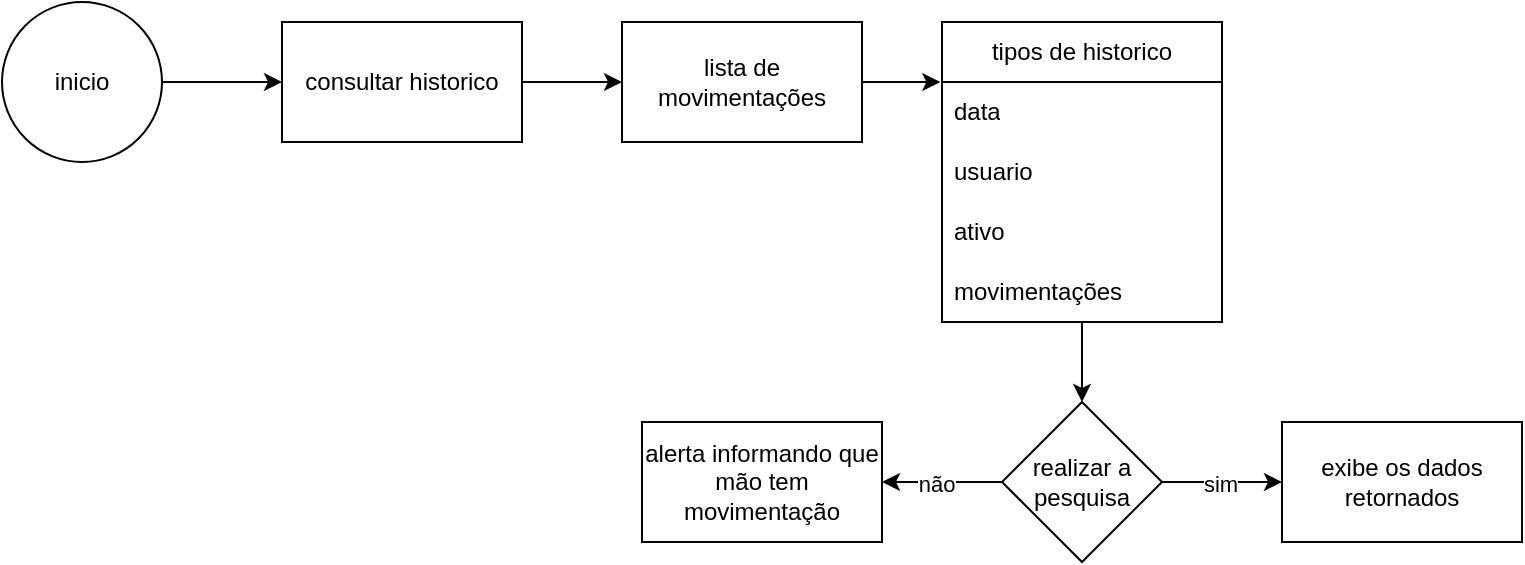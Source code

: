 <mxfile version="24.8.3">
  <diagram name="Página-1" id="BV0Pan63FsvAOE3je1kY">
    <mxGraphModel dx="1195" dy="650" grid="1" gridSize="10" guides="1" tooltips="1" connect="1" arrows="1" fold="1" page="1" pageScale="1" pageWidth="827" pageHeight="1169" math="0" shadow="0">
      <root>
        <mxCell id="0" />
        <mxCell id="1" parent="0" />
        <mxCell id="_pvLdG_7PZrH1dz6Or2_-3" value="" style="edgeStyle=orthogonalEdgeStyle;rounded=0;orthogonalLoop=1;jettySize=auto;html=1;" edge="1" parent="1" source="_pvLdG_7PZrH1dz6Or2_-1" target="_pvLdG_7PZrH1dz6Or2_-2">
          <mxGeometry relative="1" as="geometry" />
        </mxCell>
        <mxCell id="_pvLdG_7PZrH1dz6Or2_-1" value="inicio" style="ellipse;whiteSpace=wrap;html=1;" vertex="1" parent="1">
          <mxGeometry x="40" y="40" width="80" height="80" as="geometry" />
        </mxCell>
        <mxCell id="_pvLdG_7PZrH1dz6Or2_-15" style="edgeStyle=orthogonalEdgeStyle;rounded=0;orthogonalLoop=1;jettySize=auto;html=1;entryX=0;entryY=0.5;entryDx=0;entryDy=0;" edge="1" parent="1" source="_pvLdG_7PZrH1dz6Or2_-2" target="_pvLdG_7PZrH1dz6Or2_-13">
          <mxGeometry relative="1" as="geometry" />
        </mxCell>
        <mxCell id="_pvLdG_7PZrH1dz6Or2_-2" value="consultar historico" style="whiteSpace=wrap;html=1;" vertex="1" parent="1">
          <mxGeometry x="180" y="50" width="120" height="60" as="geometry" />
        </mxCell>
        <mxCell id="_pvLdG_7PZrH1dz6Or2_-24" style="edgeStyle=orthogonalEdgeStyle;rounded=0;orthogonalLoop=1;jettySize=auto;html=1;entryX=0.5;entryY=0;entryDx=0;entryDy=0;" edge="1" parent="1" source="_pvLdG_7PZrH1dz6Or2_-4" target="_pvLdG_7PZrH1dz6Or2_-17">
          <mxGeometry relative="1" as="geometry" />
        </mxCell>
        <mxCell id="_pvLdG_7PZrH1dz6Or2_-4" value="tipos de historico" style="swimlane;fontStyle=0;childLayout=stackLayout;horizontal=1;startSize=30;horizontalStack=0;resizeParent=1;resizeParentMax=0;resizeLast=0;collapsible=1;marginBottom=0;whiteSpace=wrap;html=1;" vertex="1" parent="1">
          <mxGeometry x="510" y="50" width="140" height="150" as="geometry" />
        </mxCell>
        <mxCell id="_pvLdG_7PZrH1dz6Or2_-5" value="data" style="text;strokeColor=none;fillColor=none;align=left;verticalAlign=middle;spacingLeft=4;spacingRight=4;overflow=hidden;points=[[0,0.5],[1,0.5]];portConstraint=eastwest;rotatable=0;whiteSpace=wrap;html=1;" vertex="1" parent="_pvLdG_7PZrH1dz6Or2_-4">
          <mxGeometry y="30" width="140" height="30" as="geometry" />
        </mxCell>
        <mxCell id="_pvLdG_7PZrH1dz6Or2_-7" value="usuario" style="text;strokeColor=none;fillColor=none;align=left;verticalAlign=middle;spacingLeft=4;spacingRight=4;overflow=hidden;points=[[0,0.5],[1,0.5]];portConstraint=eastwest;rotatable=0;whiteSpace=wrap;html=1;" vertex="1" parent="_pvLdG_7PZrH1dz6Or2_-4">
          <mxGeometry y="60" width="140" height="30" as="geometry" />
        </mxCell>
        <mxCell id="_pvLdG_7PZrH1dz6Or2_-8" value="ativo" style="text;strokeColor=none;fillColor=none;align=left;verticalAlign=middle;spacingLeft=4;spacingRight=4;overflow=hidden;points=[[0,0.5],[1,0.5]];portConstraint=eastwest;rotatable=0;whiteSpace=wrap;html=1;" vertex="1" parent="_pvLdG_7PZrH1dz6Or2_-4">
          <mxGeometry y="90" width="140" height="30" as="geometry" />
        </mxCell>
        <mxCell id="_pvLdG_7PZrH1dz6Or2_-9" value="movimentações" style="text;strokeColor=none;fillColor=none;align=left;verticalAlign=middle;spacingLeft=4;spacingRight=4;overflow=hidden;points=[[0,0.5],[1,0.5]];portConstraint=eastwest;rotatable=0;whiteSpace=wrap;html=1;" vertex="1" parent="_pvLdG_7PZrH1dz6Or2_-4">
          <mxGeometry y="120" width="140" height="30" as="geometry" />
        </mxCell>
        <mxCell id="_pvLdG_7PZrH1dz6Or2_-13" value="lista de movimentações" style="rounded=0;whiteSpace=wrap;html=1;" vertex="1" parent="1">
          <mxGeometry x="350" y="50" width="120" height="60" as="geometry" />
        </mxCell>
        <mxCell id="_pvLdG_7PZrH1dz6Or2_-16" style="edgeStyle=orthogonalEdgeStyle;rounded=0;orthogonalLoop=1;jettySize=auto;html=1;entryX=-0.006;entryY=0;entryDx=0;entryDy=0;entryPerimeter=0;" edge="1" parent="1" source="_pvLdG_7PZrH1dz6Or2_-13" target="_pvLdG_7PZrH1dz6Or2_-5">
          <mxGeometry relative="1" as="geometry">
            <Array as="points">
              <mxPoint x="500" y="80" />
              <mxPoint x="500" y="80" />
            </Array>
          </mxGeometry>
        </mxCell>
        <mxCell id="_pvLdG_7PZrH1dz6Or2_-19" value="" style="edgeStyle=orthogonalEdgeStyle;rounded=0;orthogonalLoop=1;jettySize=auto;html=1;" edge="1" parent="1" source="_pvLdG_7PZrH1dz6Or2_-17" target="_pvLdG_7PZrH1dz6Or2_-18">
          <mxGeometry relative="1" as="geometry" />
        </mxCell>
        <mxCell id="_pvLdG_7PZrH1dz6Or2_-20" value="não" style="edgeLabel;html=1;align=center;verticalAlign=middle;resizable=0;points=[];" vertex="1" connectable="0" parent="_pvLdG_7PZrH1dz6Or2_-19">
          <mxGeometry x="0.111" y="1" relative="1" as="geometry">
            <mxPoint as="offset" />
          </mxGeometry>
        </mxCell>
        <mxCell id="_pvLdG_7PZrH1dz6Or2_-23" value="" style="edgeStyle=orthogonalEdgeStyle;rounded=0;orthogonalLoop=1;jettySize=auto;html=1;" edge="1" parent="1" source="_pvLdG_7PZrH1dz6Or2_-17" target="_pvLdG_7PZrH1dz6Or2_-22">
          <mxGeometry relative="1" as="geometry">
            <Array as="points">
              <mxPoint x="650" y="280" />
              <mxPoint x="650" y="280" />
            </Array>
          </mxGeometry>
        </mxCell>
        <mxCell id="_pvLdG_7PZrH1dz6Or2_-25" value="sim" style="edgeLabel;html=1;align=center;verticalAlign=middle;resizable=0;points=[];" vertex="1" connectable="0" parent="_pvLdG_7PZrH1dz6Or2_-23">
          <mxGeometry x="-0.028" y="-1" relative="1" as="geometry">
            <mxPoint as="offset" />
          </mxGeometry>
        </mxCell>
        <mxCell id="_pvLdG_7PZrH1dz6Or2_-17" value="realizar a pesquisa" style="rhombus;whiteSpace=wrap;html=1;" vertex="1" parent="1">
          <mxGeometry x="540" y="240" width="80" height="80" as="geometry" />
        </mxCell>
        <mxCell id="_pvLdG_7PZrH1dz6Or2_-18" value="alerta informando que mão tem movimentação" style="whiteSpace=wrap;html=1;" vertex="1" parent="1">
          <mxGeometry x="360" y="250" width="120" height="60" as="geometry" />
        </mxCell>
        <mxCell id="_pvLdG_7PZrH1dz6Or2_-22" value="exibe os dados retornados" style="whiteSpace=wrap;html=1;" vertex="1" parent="1">
          <mxGeometry x="680" y="250" width="120" height="60" as="geometry" />
        </mxCell>
      </root>
    </mxGraphModel>
  </diagram>
</mxfile>
